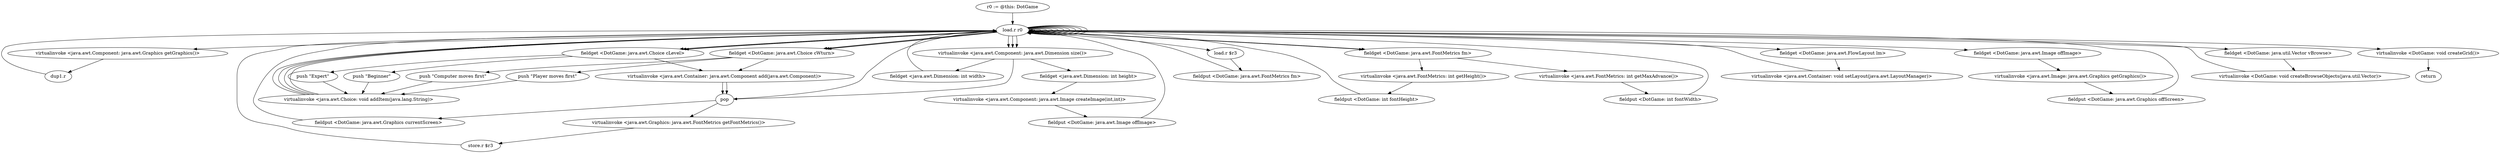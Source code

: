 digraph "" {
    "r0 := @this: DotGame"
    "load.r r0"
    "r0 := @this: DotGame"->"load.r r0";
    "load.r r0"->"load.r r0";
    "virtualinvoke <java.awt.Component: java.awt.Graphics getGraphics()>"
    "load.r r0"->"virtualinvoke <java.awt.Component: java.awt.Graphics getGraphics()>";
    "dup1.r"
    "virtualinvoke <java.awt.Component: java.awt.Graphics getGraphics()>"->"dup1.r";
    "dup1.r"->"load.r r0";
    "virtualinvoke <java.awt.Component: java.awt.Dimension size()>"
    "load.r r0"->"virtualinvoke <java.awt.Component: java.awt.Dimension size()>";
    "pop"
    "virtualinvoke <java.awt.Component: java.awt.Dimension size()>"->"pop";
    "virtualinvoke <java.awt.Graphics: java.awt.FontMetrics getFontMetrics()>"
    "pop"->"virtualinvoke <java.awt.Graphics: java.awt.FontMetrics getFontMetrics()>";
    "store.r $r3"
    "virtualinvoke <java.awt.Graphics: java.awt.FontMetrics getFontMetrics()>"->"store.r $r3";
    "store.r $r3"->"load.r r0";
    "load.r $r3"
    "load.r r0"->"load.r $r3";
    "fieldput <DotGame: java.awt.FontMetrics fm>"
    "load.r $r3"->"fieldput <DotGame: java.awt.FontMetrics fm>";
    "fieldput <DotGame: java.awt.FontMetrics fm>"->"load.r r0";
    "load.r r0"->"load.r r0";
    "fieldget <DotGame: java.awt.FontMetrics fm>"
    "load.r r0"->"fieldget <DotGame: java.awt.FontMetrics fm>";
    "virtualinvoke <java.awt.FontMetrics: int getMaxAdvance()>"
    "fieldget <DotGame: java.awt.FontMetrics fm>"->"virtualinvoke <java.awt.FontMetrics: int getMaxAdvance()>";
    "fieldput <DotGame: int fontWidth>"
    "virtualinvoke <java.awt.FontMetrics: int getMaxAdvance()>"->"fieldput <DotGame: int fontWidth>";
    "fieldput <DotGame: int fontWidth>"->"load.r r0";
    "load.r r0"->"load.r r0";
    "load.r r0"->"fieldget <DotGame: java.awt.FontMetrics fm>";
    "virtualinvoke <java.awt.FontMetrics: int getHeight()>"
    "fieldget <DotGame: java.awt.FontMetrics fm>"->"virtualinvoke <java.awt.FontMetrics: int getHeight()>";
    "fieldput <DotGame: int fontHeight>"
    "virtualinvoke <java.awt.FontMetrics: int getHeight()>"->"fieldput <DotGame: int fontHeight>";
    "fieldput <DotGame: int fontHeight>"->"load.r r0";
    "load.r r0"->"load.r r0";
    "fieldget <DotGame: java.awt.FlowLayout lm>"
    "load.r r0"->"fieldget <DotGame: java.awt.FlowLayout lm>";
    "virtualinvoke <java.awt.Container: void setLayout(java.awt.LayoutManager)>"
    "fieldget <DotGame: java.awt.FlowLayout lm>"->"virtualinvoke <java.awt.Container: void setLayout(java.awt.LayoutManager)>";
    "virtualinvoke <java.awt.Container: void setLayout(java.awt.LayoutManager)>"->"load.r r0";
    "fieldget <DotGame: java.awt.Choice cLevel>"
    "load.r r0"->"fieldget <DotGame: java.awt.Choice cLevel>";
    "push \"Expert\""
    "fieldget <DotGame: java.awt.Choice cLevel>"->"push \"Expert\"";
    "virtualinvoke <java.awt.Choice: void addItem(java.lang.String)>"
    "push \"Expert\""->"virtualinvoke <java.awt.Choice: void addItem(java.lang.String)>";
    "virtualinvoke <java.awt.Choice: void addItem(java.lang.String)>"->"load.r r0";
    "load.r r0"->"fieldget <DotGame: java.awt.Choice cLevel>";
    "push \"Beginner\""
    "fieldget <DotGame: java.awt.Choice cLevel>"->"push \"Beginner\"";
    "push \"Beginner\""->"virtualinvoke <java.awt.Choice: void addItem(java.lang.String)>";
    "virtualinvoke <java.awt.Choice: void addItem(java.lang.String)>"->"load.r r0";
    "load.r r0"->"load.r r0";
    "load.r r0"->"fieldget <DotGame: java.awt.Choice cLevel>";
    "virtualinvoke <java.awt.Container: java.awt.Component add(java.awt.Component)>"
    "fieldget <DotGame: java.awt.Choice cLevel>"->"virtualinvoke <java.awt.Container: java.awt.Component add(java.awt.Component)>";
    "virtualinvoke <java.awt.Container: java.awt.Component add(java.awt.Component)>"->"pop";
    "pop"->"load.r r0";
    "fieldget <DotGame: java.awt.Choice cWturn>"
    "load.r r0"->"fieldget <DotGame: java.awt.Choice cWturn>";
    "push \"Player moves first\""
    "fieldget <DotGame: java.awt.Choice cWturn>"->"push \"Player moves first\"";
    "push \"Player moves first\""->"virtualinvoke <java.awt.Choice: void addItem(java.lang.String)>";
    "virtualinvoke <java.awt.Choice: void addItem(java.lang.String)>"->"load.r r0";
    "load.r r0"->"fieldget <DotGame: java.awt.Choice cWturn>";
    "push \"Computer moves first\""
    "fieldget <DotGame: java.awt.Choice cWturn>"->"push \"Computer moves first\"";
    "push \"Computer moves first\""->"virtualinvoke <java.awt.Choice: void addItem(java.lang.String)>";
    "virtualinvoke <java.awt.Choice: void addItem(java.lang.String)>"->"load.r r0";
    "load.r r0"->"load.r r0";
    "load.r r0"->"fieldget <DotGame: java.awt.Choice cWturn>";
    "fieldget <DotGame: java.awt.Choice cWturn>"->"virtualinvoke <java.awt.Container: java.awt.Component add(java.awt.Component)>";
    "virtualinvoke <java.awt.Container: java.awt.Component add(java.awt.Component)>"->"pop";
    "fieldput <DotGame: java.awt.Graphics currentScreen>"
    "pop"->"fieldput <DotGame: java.awt.Graphics currentScreen>";
    "fieldput <DotGame: java.awt.Graphics currentScreen>"->"load.r r0";
    "load.r r0"->"load.r r0";
    "load.r r0"->"load.r r0";
    "load.r r0"->"virtualinvoke <java.awt.Component: java.awt.Dimension size()>";
    "fieldget <java.awt.Dimension: int width>"
    "virtualinvoke <java.awt.Component: java.awt.Dimension size()>"->"fieldget <java.awt.Dimension: int width>";
    "fieldget <java.awt.Dimension: int width>"->"load.r r0";
    "load.r r0"->"virtualinvoke <java.awt.Component: java.awt.Dimension size()>";
    "fieldget <java.awt.Dimension: int height>"
    "virtualinvoke <java.awt.Component: java.awt.Dimension size()>"->"fieldget <java.awt.Dimension: int height>";
    "virtualinvoke <java.awt.Component: java.awt.Image createImage(int,int)>"
    "fieldget <java.awt.Dimension: int height>"->"virtualinvoke <java.awt.Component: java.awt.Image createImage(int,int)>";
    "fieldput <DotGame: java.awt.Image offImage>"
    "virtualinvoke <java.awt.Component: java.awt.Image createImage(int,int)>"->"fieldput <DotGame: java.awt.Image offImage>";
    "fieldput <DotGame: java.awt.Image offImage>"->"load.r r0";
    "load.r r0"->"load.r r0";
    "fieldget <DotGame: java.awt.Image offImage>"
    "load.r r0"->"fieldget <DotGame: java.awt.Image offImage>";
    "virtualinvoke <java.awt.Image: java.awt.Graphics getGraphics()>"
    "fieldget <DotGame: java.awt.Image offImage>"->"virtualinvoke <java.awt.Image: java.awt.Graphics getGraphics()>";
    "fieldput <DotGame: java.awt.Graphics offScreen>"
    "virtualinvoke <java.awt.Image: java.awt.Graphics getGraphics()>"->"fieldput <DotGame: java.awt.Graphics offScreen>";
    "fieldput <DotGame: java.awt.Graphics offScreen>"->"load.r r0";
    "load.r r0"->"load.r r0";
    "fieldget <DotGame: java.util.Vector vBrowse>"
    "load.r r0"->"fieldget <DotGame: java.util.Vector vBrowse>";
    "virtualinvoke <DotGame: void createBrowseObjects(java.util.Vector)>"
    "fieldget <DotGame: java.util.Vector vBrowse>"->"virtualinvoke <DotGame: void createBrowseObjects(java.util.Vector)>";
    "virtualinvoke <DotGame: void createBrowseObjects(java.util.Vector)>"->"load.r r0";
    "virtualinvoke <DotGame: void createGrid()>"
    "load.r r0"->"virtualinvoke <DotGame: void createGrid()>";
    "return"
    "virtualinvoke <DotGame: void createGrid()>"->"return";
}
